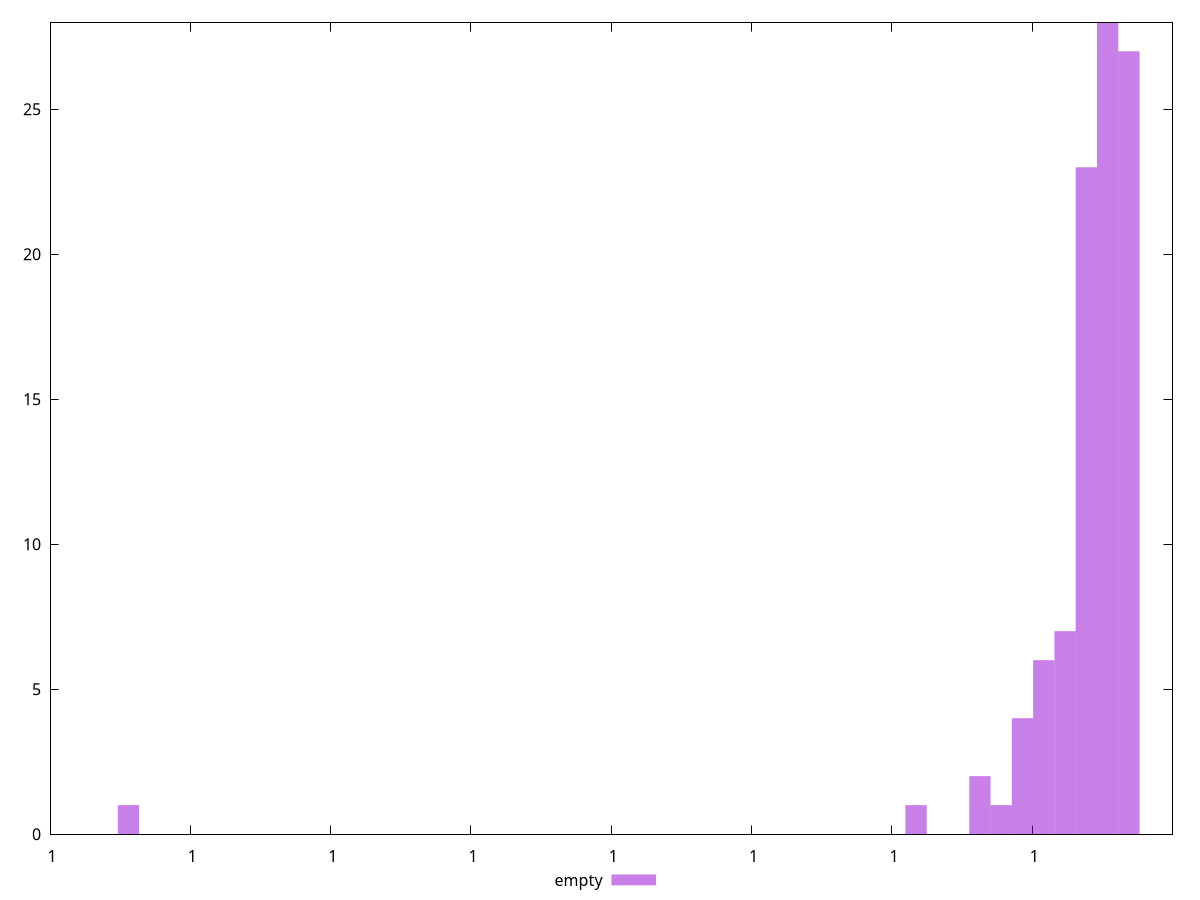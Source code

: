 $_empty <<EOF
0.999999999999693 23
0.9999999999998447 27
0.9999999999997689 28
0.9999999999990862 1
0.9999999999993138 2
0.9999999999996172 7
0.9999999999993896 1
0.9999999999995413 6
0.9999999999994654 4
0.9999999999962798 1
EOF
set key outside below
set terminal pngcairo
set output "report_00004_2020-11-02T20-21-41.718Z/mainthread-work-breakdown/empty//hist.png"
set yrange [0:28]
set boxwidth 7.584895728247071e-14
set style fill transparent solid 0.5 noborder
plot $_empty title "empty" with boxes ,